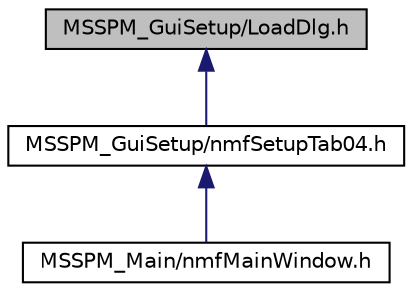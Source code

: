 digraph "MSSPM_GuiSetup/LoadDlg.h"
{
 // LATEX_PDF_SIZE
  edge [fontname="Helvetica",fontsize="10",labelfontname="Helvetica",labelfontsize="10"];
  node [fontname="Helvetica",fontsize="10",shape=record];
  Node1 [label="MSSPM_GuiSetup/LoadDlg.h",height=0.2,width=0.4,color="black", fillcolor="grey75", style="filled", fontcolor="black",tooltip="GUI definition for the Settings File LoadDlg widget."];
  Node1 -> Node2 [dir="back",color="midnightblue",fontsize="10",style="solid",fontname="Helvetica"];
  Node2 [label="MSSPM_GuiSetup/nmfSetupTab04.h",height=0.2,width=0.4,color="black", fillcolor="white", style="filled",URL="$nmf_setup_tab04_8h.html",tooltip="GUI definition for the Setup Model page class nmfSetup_Tab4."];
  Node2 -> Node3 [dir="back",color="midnightblue",fontsize="10",style="solid",fontname="Helvetica"];
  Node3 [label="MSSPM_Main/nmfMainWindow.h",height=0.2,width=0.4,color="black", fillcolor="white", style="filled",URL="$nmf_main_window_8h.html",tooltip="GUI definition for the main nmfMainWindow MSSPM Application class."];
}

